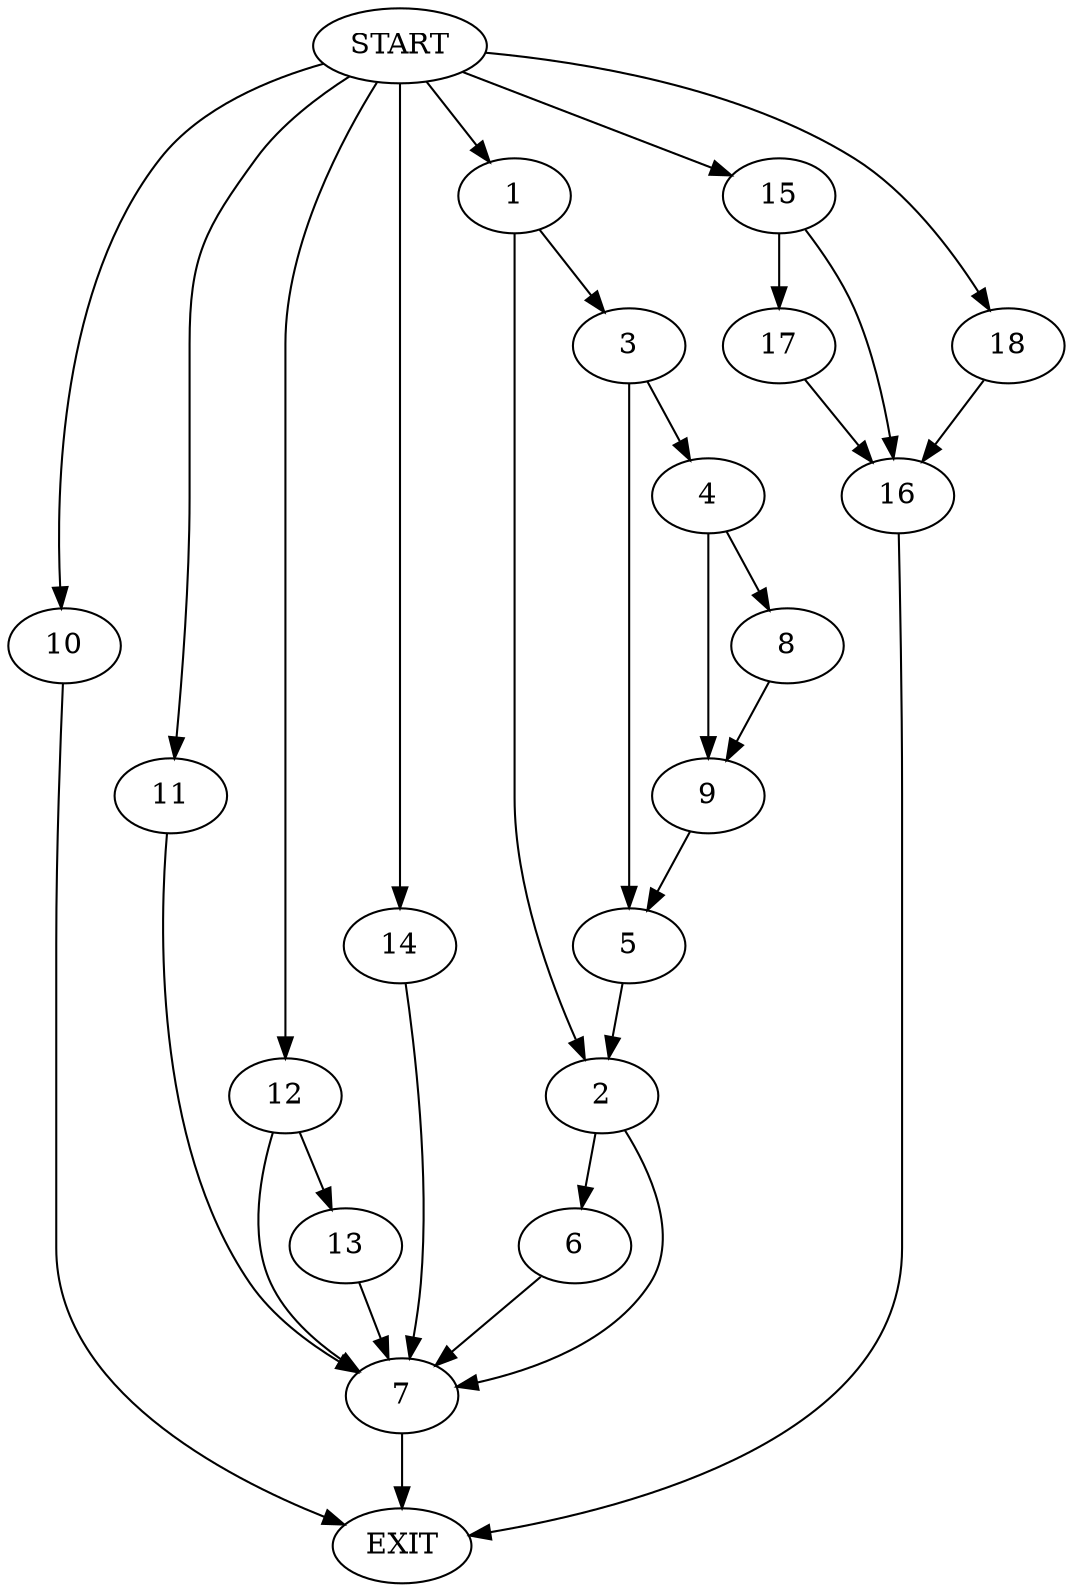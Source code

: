 digraph {
0 [label="START"]
19 [label="EXIT"]
0 -> 1
1 -> 2
1 -> 3
3 -> 4
3 -> 5
2 -> 6
2 -> 7
4 -> 8
4 -> 9
5 -> 2
8 -> 9
9 -> 5
0 -> 10
10 -> 19
6 -> 7
7 -> 19
0 -> 11
11 -> 7
0 -> 12
12 -> 13
12 -> 7
13 -> 7
0 -> 14
14 -> 7
0 -> 15
15 -> 16
15 -> 17
16 -> 19
17 -> 16
0 -> 18
18 -> 16
}
